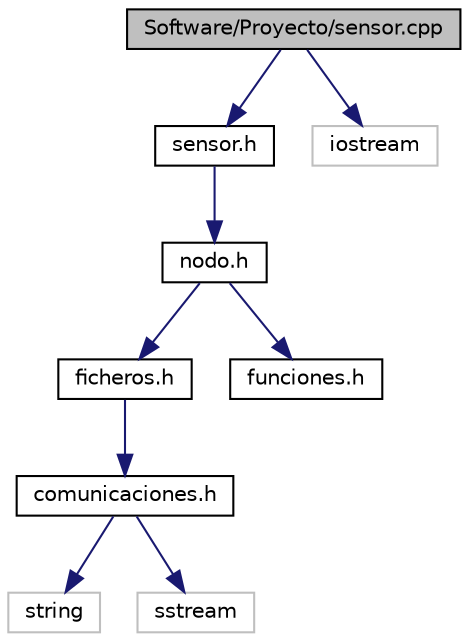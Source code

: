 digraph G
{
  edge [fontname="Helvetica",fontsize="10",labelfontname="Helvetica",labelfontsize="10"];
  node [fontname="Helvetica",fontsize="10",shape=record];
  Node1 [label="Software/Proyecto/sensor.cpp",height=0.2,width=0.4,color="black", fillcolor="grey75", style="filled" fontcolor="black"];
  Node1 -> Node2 [color="midnightblue",fontsize="10",style="solid",fontname="Helvetica"];
  Node2 [label="sensor.h",height=0.2,width=0.4,color="black", fillcolor="white", style="filled",URL="$sensor_8h.html"];
  Node2 -> Node3 [color="midnightblue",fontsize="10",style="solid",fontname="Helvetica"];
  Node3 [label="nodo.h",height=0.2,width=0.4,color="black", fillcolor="white", style="filled",URL="$nodo_8h.html"];
  Node3 -> Node4 [color="midnightblue",fontsize="10",style="solid",fontname="Helvetica"];
  Node4 [label="ficheros.h",height=0.2,width=0.4,color="black", fillcolor="white", style="filled",URL="$ficheros_8h.html"];
  Node4 -> Node5 [color="midnightblue",fontsize="10",style="solid",fontname="Helvetica"];
  Node5 [label="comunicaciones.h",height=0.2,width=0.4,color="black", fillcolor="white", style="filled",URL="$comunicaciones_8h.html"];
  Node5 -> Node6 [color="midnightblue",fontsize="10",style="solid",fontname="Helvetica"];
  Node6 [label="string",height=0.2,width=0.4,color="grey75", fillcolor="white", style="filled"];
  Node5 -> Node7 [color="midnightblue",fontsize="10",style="solid",fontname="Helvetica"];
  Node7 [label="sstream",height=0.2,width=0.4,color="grey75", fillcolor="white", style="filled"];
  Node3 -> Node8 [color="midnightblue",fontsize="10",style="solid",fontname="Helvetica"];
  Node8 [label="funciones.h",height=0.2,width=0.4,color="black", fillcolor="white", style="filled",URL="$funciones_8h.html"];
  Node1 -> Node9 [color="midnightblue",fontsize="10",style="solid",fontname="Helvetica"];
  Node9 [label="iostream",height=0.2,width=0.4,color="grey75", fillcolor="white", style="filled"];
}
